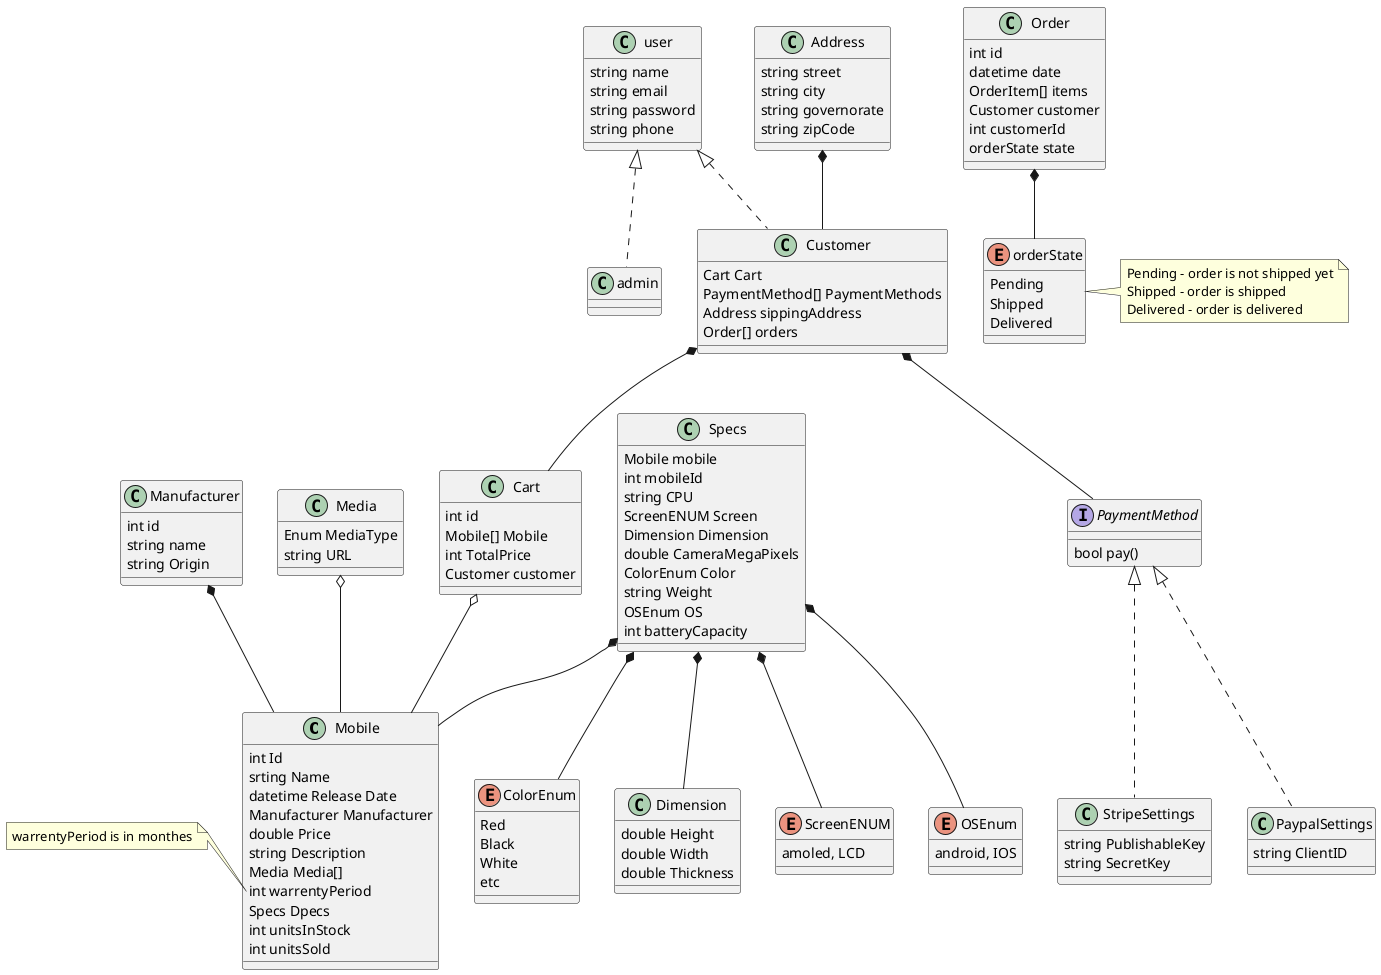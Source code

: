 @startuml 3dity
class Mobile
{
    int Id
    srting Name
    datetime Release Date
    Manufacturer Manufacturer
    double Price
    string Description
    Media Media[]
    int warrentyPeriod
    Specs Dpecs
    int unitsInStock
    int unitsSold
}
Specs *-- Mobile
Manufacturer *-- Mobile
Media o-- Mobile




note left of Mobile::warrentyPeriod
    warrentyPeriod is in monthes
end note

Class Manufacturer
{
    int id
    string name
    string Origin
}

' use bcl windows color '
enum ColorEnum{
    Red
    Black
    White
    etc
}

Class Media{
    Enum MediaType
    string URL
}

' can be struct '
class Dimension
{
    double Height
    double Width
    double Thickness
}

class Specs
{
    Mobile mobile
    int mobileId
    string CPU
    ScreenENUM Screen
    Dimension Dimension
    double CameraMegaPixels
    ColorEnum Color
    string Weight
    OSEnum OS
    int batteryCapacity
}
Specs *-- ScreenENUM 
Specs *-- OSEnum 
Specs *-- ColorEnum 
Specs *-- Dimension 

enum ScreenENUM{
    amoled, LCD
}

enum OSEnum{
    android, IOS
}


class user {
    string name
    string email
    string password
    string phone
}

class admin implements user{

}

class Customer implements user{
    Cart Cart
    PaymentMethod[] PaymentMethods
    Address sippingAddress
    Order[] orders 
}

class Order{
    int id
    datetime date
    OrderItem[] items
    Customer customer
    int customerId
    orderState state
}
Order *-- orderState

enum orderState {
    Pending
    Shipped
    Delivered
}

note right of orderState
    Pending - order is not shipped yet
    Shipped - order is shipped
    Delivered - order is delivered
end note

Customer *-- Cart
Customer *--  PaymentMethod 
Address *-- Customer

class Cart {
    int id
    Mobile[] Mobile
    int TotalPrice
    Customer customer
}
Cart o-- Mobile


interface PaymentMethod{
    bool pay()
}

class StripeSettings implements PaymentMethod{
    string PublishableKey
    string SecretKey
}

class PaypalSettings implements PaymentMethod{
    string ClientID
}


class Address {
    string street
    string city
    string governorate
    string zipCode
}
